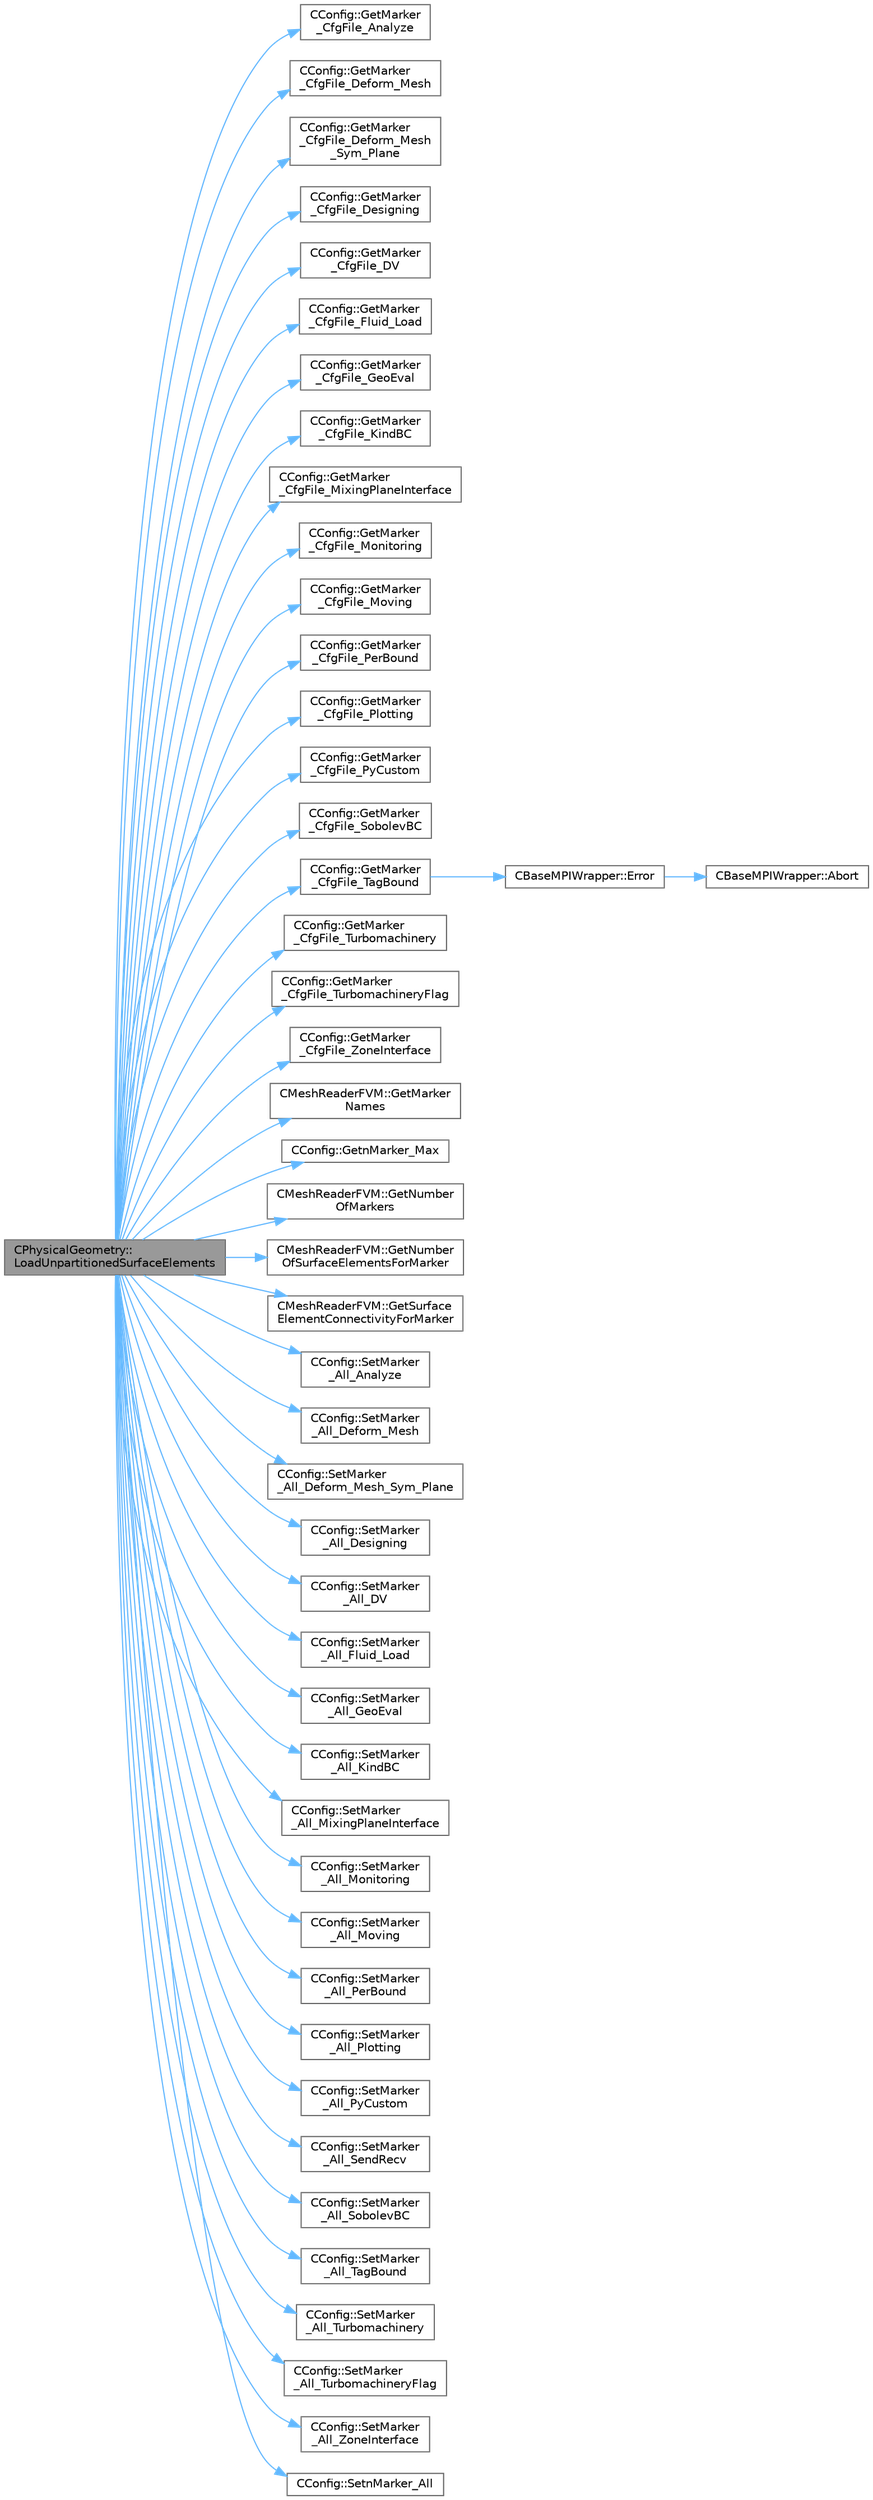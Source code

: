 digraph "CPhysicalGeometry::LoadUnpartitionedSurfaceElements"
{
 // LATEX_PDF_SIZE
  bgcolor="transparent";
  edge [fontname=Helvetica,fontsize=10,labelfontname=Helvetica,labelfontsize=10];
  node [fontname=Helvetica,fontsize=10,shape=box,height=0.2,width=0.4];
  rankdir="LR";
  Node1 [id="Node000001",label="CPhysicalGeometry::\lLoadUnpartitionedSurfaceElements",height=0.2,width=0.4,color="gray40", fillcolor="grey60", style="filled", fontcolor="black",tooltip="Loads the boundary elements (markers) from the mesh reader object into the primal element data struct..."];
  Node1 -> Node2 [id="edge1_Node000001_Node000002",color="steelblue1",style="solid",tooltip=" "];
  Node2 [id="Node000002",label="CConfig::GetMarker\l_CfgFile_Analyze",height=0.2,width=0.4,color="grey40", fillcolor="white", style="filled",URL="$classCConfig.html#a6748861eab683cf20cdadd3e330479f5",tooltip="Get the plotting information from the config definition for the marker val_marker."];
  Node1 -> Node3 [id="edge2_Node000001_Node000003",color="steelblue1",style="solid",tooltip=" "];
  Node3 [id="Node000003",label="CConfig::GetMarker\l_CfgFile_Deform_Mesh",height=0.2,width=0.4,color="grey40", fillcolor="white", style="filled",URL="$classCConfig.html#af5408ed0a61d707e94b1ebed595e7bf6",tooltip="Get the DEFORM_MESH information from the config definition for the marker val_marker."];
  Node1 -> Node4 [id="edge3_Node000001_Node000004",color="steelblue1",style="solid",tooltip=" "];
  Node4 [id="Node000004",label="CConfig::GetMarker\l_CfgFile_Deform_Mesh\l_Sym_Plane",height=0.2,width=0.4,color="grey40", fillcolor="white", style="filled",URL="$classCConfig.html#aad0c50badce6d754d5d5732c77414eff",tooltip="Get the DEFORM_MESH_SYM_PLANE information from the config definition for the marker val_marker."];
  Node1 -> Node5 [id="edge4_Node000001_Node000005",color="steelblue1",style="solid",tooltip=" "];
  Node5 [id="Node000005",label="CConfig::GetMarker\l_CfgFile_Designing",height=0.2,width=0.4,color="grey40", fillcolor="white", style="filled",URL="$classCConfig.html#aeb6041cfc75469b50c43565d2a8d3521",tooltip="Get the monitoring information from the config definition for the marker val_marker."];
  Node1 -> Node6 [id="edge5_Node000001_Node000006",color="steelblue1",style="solid",tooltip=" "];
  Node6 [id="Node000006",label="CConfig::GetMarker\l_CfgFile_DV",height=0.2,width=0.4,color="grey40", fillcolor="white", style="filled",URL="$classCConfig.html#aa05e706c3bc4e5b843a7b3b19ec69b87",tooltip="Get the DV information from the config definition for the marker val_marker."];
  Node1 -> Node7 [id="edge6_Node000001_Node000007",color="steelblue1",style="solid",tooltip=" "];
  Node7 [id="Node000007",label="CConfig::GetMarker\l_CfgFile_Fluid_Load",height=0.2,width=0.4,color="grey40", fillcolor="white", style="filled",URL="$classCConfig.html#a417c40860fce51a883cb801a7c31e64c",tooltip="Get the Fluid_Load information from the config definition for the marker val_marker."];
  Node1 -> Node8 [id="edge7_Node000001_Node000008",color="steelblue1",style="solid",tooltip=" "];
  Node8 [id="Node000008",label="CConfig::GetMarker\l_CfgFile_GeoEval",height=0.2,width=0.4,color="grey40", fillcolor="white", style="filled",URL="$classCConfig.html#a167c6fc738f73fe1e232d6a677bec94b",tooltip="Get the monitoring information from the config definition for the marker val_marker."];
  Node1 -> Node9 [id="edge8_Node000001_Node000009",color="steelblue1",style="solid",tooltip=" "];
  Node9 [id="Node000009",label="CConfig::GetMarker\l_CfgFile_KindBC",height=0.2,width=0.4,color="grey40", fillcolor="white", style="filled",URL="$classCConfig.html#ab4762ff7686306626fe0a501b19ebcef",tooltip="Get the boundary information (kind of boundary) in the config information of the marker val_marker."];
  Node1 -> Node10 [id="edge9_Node000001_Node000010",color="steelblue1",style="solid",tooltip=" "];
  Node10 [id="Node000010",label="CConfig::GetMarker\l_CfgFile_MixingPlaneInterface",height=0.2,width=0.4,color="grey40", fillcolor="white", style="filled",URL="$classCConfig.html#af4c05ec83492a60c09b6f00e8e96d8bf",tooltip="Get the MixingPlane interface information from the config definition for the marker val_marker."];
  Node1 -> Node11 [id="edge10_Node000001_Node000011",color="steelblue1",style="solid",tooltip=" "];
  Node11 [id="Node000011",label="CConfig::GetMarker\l_CfgFile_Monitoring",height=0.2,width=0.4,color="grey40", fillcolor="white", style="filled",URL="$classCConfig.html#aa12ef9975b7bf95fd1c1e406d945e2e9",tooltip="Get the monitoring information from the config definition for the marker val_marker."];
  Node1 -> Node12 [id="edge11_Node000001_Node000012",color="steelblue1",style="solid",tooltip=" "];
  Node12 [id="Node000012",label="CConfig::GetMarker\l_CfgFile_Moving",height=0.2,width=0.4,color="grey40", fillcolor="white", style="filled",URL="$classCConfig.html#afe71a4c7256b4e04f4ed8c5b159f3ec6",tooltip="Get the motion information from the config definition for the marker val_marker."];
  Node1 -> Node13 [id="edge12_Node000001_Node000013",color="steelblue1",style="solid",tooltip=" "];
  Node13 [id="Node000013",label="CConfig::GetMarker\l_CfgFile_PerBound",height=0.2,width=0.4,color="grey40", fillcolor="white", style="filled",URL="$classCConfig.html#a833b6c327850c211d62b09dbb752a040",tooltip="Get the periodic information from the config definition of the marker val_marker."];
  Node1 -> Node14 [id="edge13_Node000001_Node000014",color="steelblue1",style="solid",tooltip=" "];
  Node14 [id="Node000014",label="CConfig::GetMarker\l_CfgFile_Plotting",height=0.2,width=0.4,color="grey40", fillcolor="white", style="filled",URL="$classCConfig.html#a1a2154c605984c60ab62ed3de4c43bc5",tooltip="Get the plotting information from the config definition for the marker val_marker."];
  Node1 -> Node15 [id="edge14_Node000001_Node000015",color="steelblue1",style="solid",tooltip=" "];
  Node15 [id="Node000015",label="CConfig::GetMarker\l_CfgFile_PyCustom",height=0.2,width=0.4,color="grey40", fillcolor="white", style="filled",URL="$classCConfig.html#a89eb4a94fca96b7382173a1596e77dbb",tooltip="Get the Python customization information from the config definition for the marker val_marker."];
  Node1 -> Node16 [id="edge15_Node000001_Node000016",color="steelblue1",style="solid",tooltip=" "];
  Node16 [id="Node000016",label="CConfig::GetMarker\l_CfgFile_SobolevBC",height=0.2,width=0.4,color="grey40", fillcolor="white", style="filled",URL="$classCConfig.html#a5b49f7575f98898a9c6b63a629850d82",tooltip="Get the gradient boundary information from the config definition for the marker val_marker."];
  Node1 -> Node17 [id="edge16_Node000001_Node000017",color="steelblue1",style="solid",tooltip=" "];
  Node17 [id="Node000017",label="CConfig::GetMarker\l_CfgFile_TagBound",height=0.2,width=0.4,color="grey40", fillcolor="white", style="filled",URL="$classCConfig.html#a20d0e92829df77a109242ea791a32489",tooltip="Get the index in the config information of the marker val_marker."];
  Node17 -> Node18 [id="edge17_Node000017_Node000018",color="steelblue1",style="solid",tooltip=" "];
  Node18 [id="Node000018",label="CBaseMPIWrapper::Error",height=0.2,width=0.4,color="grey40", fillcolor="white", style="filled",URL="$classCBaseMPIWrapper.html#a04457c47629bda56704e6a8804833eeb",tooltip=" "];
  Node18 -> Node19 [id="edge18_Node000018_Node000019",color="steelblue1",style="solid",tooltip=" "];
  Node19 [id="Node000019",label="CBaseMPIWrapper::Abort",height=0.2,width=0.4,color="grey40", fillcolor="white", style="filled",URL="$classCBaseMPIWrapper.html#af7297d861dca86b45cf561b6ab642e8f",tooltip=" "];
  Node1 -> Node20 [id="edge19_Node000001_Node000020",color="steelblue1",style="solid",tooltip=" "];
  Node20 [id="Node000020",label="CConfig::GetMarker\l_CfgFile_Turbomachinery",height=0.2,width=0.4,color="grey40", fillcolor="white", style="filled",URL="$classCConfig.html#a0ba569e0b0ba7cd2b4c3a2344cc84028",tooltip="Get the TurboPerformance information from the config definition for the marker val_marker."];
  Node1 -> Node21 [id="edge20_Node000001_Node000021",color="steelblue1",style="solid",tooltip=" "];
  Node21 [id="Node000021",label="CConfig::GetMarker\l_CfgFile_TurbomachineryFlag",height=0.2,width=0.4,color="grey40", fillcolor="white", style="filled",URL="$classCConfig.html#ac60d64b0afab119fb24606e2060fa0f0",tooltip="Get the TurboPerformance flag information from the config definition for the marker val_marker."];
  Node1 -> Node22 [id="edge21_Node000001_Node000022",color="steelblue1",style="solid",tooltip=" "];
  Node22 [id="Node000022",label="CConfig::GetMarker\l_CfgFile_ZoneInterface",height=0.2,width=0.4,color="grey40", fillcolor="white", style="filled",URL="$classCConfig.html#a92e0142fc7070f1cb470949fcee01b6b",tooltip="Get the multi-physics interface information from the config definition for the marker val_marker."];
  Node1 -> Node23 [id="edge22_Node000001_Node000023",color="steelblue1",style="solid",tooltip=" "];
  Node23 [id="Node000023",label="CMeshReaderFVM::GetMarker\lNames",height=0.2,width=0.4,color="grey40", fillcolor="white", style="filled",URL="$classCMeshReaderFVM.html#a4c45baec62f8d68ec77480d67e340073",tooltip="Get the vector of string names for all markers in the mesh zone."];
  Node1 -> Node24 [id="edge23_Node000001_Node000024",color="steelblue1",style="solid",tooltip=" "];
  Node24 [id="Node000024",label="CConfig::GetnMarker_Max",height=0.2,width=0.4,color="grey40", fillcolor="white", style="filled",URL="$classCConfig.html#a561073e0d8337afb1ead2080499b11af",tooltip="Get the total number of boundary markers in the cfg plus the possible send/receive domains."];
  Node1 -> Node25 [id="edge24_Node000001_Node000025",color="steelblue1",style="solid",tooltip=" "];
  Node25 [id="Node000025",label="CMeshReaderFVM::GetNumber\lOfMarkers",height=0.2,width=0.4,color="grey40", fillcolor="white", style="filled",URL="$classCMeshReaderFVM.html#a858347534fa7b23bfaf1ef4dcfe29abb",tooltip="Get the total number of markers in the mesh zone."];
  Node1 -> Node26 [id="edge25_Node000001_Node000026",color="steelblue1",style="solid",tooltip=" "];
  Node26 [id="Node000026",label="CMeshReaderFVM::GetNumber\lOfSurfaceElementsForMarker",height=0.2,width=0.4,color="grey40", fillcolor="white", style="filled",URL="$classCMeshReaderFVM.html#af2c7417f7b8917ef4f943dc72d6a1fd4",tooltip="Get the number surface elements for the specified marker."];
  Node1 -> Node27 [id="edge26_Node000001_Node000027",color="steelblue1",style="solid",tooltip=" "];
  Node27 [id="Node000027",label="CMeshReaderFVM::GetSurface\lElementConnectivityForMarker",height=0.2,width=0.4,color="grey40", fillcolor="white", style="filled",URL="$classCMeshReaderFVM.html#a659cdf975d0cb3a3952984e613b9f2a3",tooltip="Get the surface element connectivity for the specified marker. Only the master node owns the surface ..."];
  Node1 -> Node28 [id="edge27_Node000001_Node000028",color="steelblue1",style="solid",tooltip=" "];
  Node28 [id="Node000028",label="CConfig::SetMarker\l_All_Analyze",height=0.2,width=0.4,color="grey40", fillcolor="white", style="filled",URL="$classCConfig.html#a822723d98435a7a1f06ba1b15c18efe0",tooltip="Set if a marker val_marker is going to be plot val_plotting (read from the config file)."];
  Node1 -> Node29 [id="edge28_Node000001_Node000029",color="steelblue1",style="solid",tooltip=" "];
  Node29 [id="Node000029",label="CConfig::SetMarker\l_All_Deform_Mesh",height=0.2,width=0.4,color="grey40", fillcolor="white", style="filled",URL="$classCConfig.html#a3a5bf87c7ce9a2c7bd9d607c2e9b15c6",tooltip="Set if a marker val_marker allows deformation at the boundary."];
  Node1 -> Node30 [id="edge29_Node000001_Node000030",color="steelblue1",style="solid",tooltip=" "];
  Node30 [id="Node000030",label="CConfig::SetMarker\l_All_Deform_Mesh_Sym_Plane",height=0.2,width=0.4,color="grey40", fillcolor="white", style="filled",URL="$classCConfig.html#a322c034d9f4ae25514bf0fc81c549620",tooltip="Set if a marker val_marker allows deformation at the boundary."];
  Node1 -> Node31 [id="edge30_Node000001_Node000031",color="steelblue1",style="solid",tooltip=" "];
  Node31 [id="Node000031",label="CConfig::SetMarker\l_All_Designing",height=0.2,width=0.4,color="grey40", fillcolor="white", style="filled",URL="$classCConfig.html#a411c5919b9c6621eaab590146d37d7d6",tooltip="Set if a marker val_marker is going to be designed val_designing (read from the config file)."];
  Node1 -> Node32 [id="edge31_Node000001_Node000032",color="steelblue1",style="solid",tooltip=" "];
  Node32 [id="Node000032",label="CConfig::SetMarker\l_All_DV",height=0.2,width=0.4,color="grey40", fillcolor="white", style="filled",URL="$classCConfig.html#add5748db493df55770d5c6314e1e7944",tooltip="Set if a marker val_marker is going to be affected by design variables val_moving (read from the conf..."];
  Node1 -> Node33 [id="edge32_Node000001_Node000033",color="steelblue1",style="solid",tooltip=" "];
  Node33 [id="Node000033",label="CConfig::SetMarker\l_All_Fluid_Load",height=0.2,width=0.4,color="grey40", fillcolor="white", style="filled",URL="$classCConfig.html#af16bf606ba15d97ce4301c945fe13ab4",tooltip="Set if a in marker val_marker the flow load will be computed/employed."];
  Node1 -> Node34 [id="edge33_Node000001_Node000034",color="steelblue1",style="solid",tooltip=" "];
  Node34 [id="Node000034",label="CConfig::SetMarker\l_All_GeoEval",height=0.2,width=0.4,color="grey40", fillcolor="white", style="filled",URL="$classCConfig.html#a87f1907945fe6d30767c6d303f0224b6",tooltip="Set if a marker val_marker is going to be monitored val_monitoring (read from the config file)."];
  Node1 -> Node35 [id="edge34_Node000001_Node000035",color="steelblue1",style="solid",tooltip=" "];
  Node35 [id="Node000035",label="CConfig::SetMarker\l_All_KindBC",height=0.2,width=0.4,color="grey40", fillcolor="white", style="filled",URL="$classCConfig.html#adc22b84484d1022a385516b5e4e050fa",tooltip="Set the value of the boundary val_boundary (read from the config file) for the marker val_marker."];
  Node1 -> Node36 [id="edge35_Node000001_Node000036",color="steelblue1",style="solid",tooltip=" "];
  Node36 [id="Node000036",label="CConfig::SetMarker\l_All_MixingPlaneInterface",height=0.2,width=0.4,color="grey40", fillcolor="white", style="filled",URL="$classCConfig.html#afa2c1c9dc12c6153d73253fd5a5e1985",tooltip="Set if a marker val_marker is part of the MixingPlane interface (read from the config file)."];
  Node1 -> Node37 [id="edge36_Node000001_Node000037",color="steelblue1",style="solid",tooltip=" "];
  Node37 [id="Node000037",label="CConfig::SetMarker\l_All_Monitoring",height=0.2,width=0.4,color="grey40", fillcolor="white", style="filled",URL="$classCConfig.html#a9f35c49ae9572ef1a5e876a5a454a7db",tooltip="Set if a marker val_marker is going to be monitored val_monitoring (read from the config file)."];
  Node1 -> Node38 [id="edge37_Node000001_Node000038",color="steelblue1",style="solid",tooltip=" "];
  Node38 [id="Node000038",label="CConfig::SetMarker\l_All_Moving",height=0.2,width=0.4,color="grey40", fillcolor="white", style="filled",URL="$classCConfig.html#a6604be6fc00566573e86ebe274761e2a",tooltip="Set if a marker val_marker is going to be moved val_moving (read from the config file)."];
  Node1 -> Node39 [id="edge38_Node000001_Node000039",color="steelblue1",style="solid",tooltip=" "];
  Node39 [id="Node000039",label="CConfig::SetMarker\l_All_PerBound",height=0.2,width=0.4,color="grey40", fillcolor="white", style="filled",URL="$classCConfig.html#acdf40baa7780a76587428c3f3dc88e52",tooltip="Set if a marker val_marker is going to be periodic val_perbound (read from the config file)."];
  Node1 -> Node40 [id="edge39_Node000001_Node000040",color="steelblue1",style="solid",tooltip=" "];
  Node40 [id="Node000040",label="CConfig::SetMarker\l_All_Plotting",height=0.2,width=0.4,color="grey40", fillcolor="white", style="filled",URL="$classCConfig.html#ae8dfb92c7884c801e54b70511e208544",tooltip="Set if a marker val_marker is going to be plot val_plotting (read from the config file)."];
  Node1 -> Node41 [id="edge40_Node000001_Node000041",color="steelblue1",style="solid",tooltip=" "];
  Node41 [id="Node000041",label="CConfig::SetMarker\l_All_PyCustom",height=0.2,width=0.4,color="grey40", fillcolor="white", style="filled",URL="$classCConfig.html#a6b9d36431683d3510c26a88c3e884a0b",tooltip="Set if a marker val_marker is going to be customized in Python val_PyCustom (read from the config fil..."];
  Node1 -> Node42 [id="edge41_Node000001_Node000042",color="steelblue1",style="solid",tooltip=" "];
  Node42 [id="Node000042",label="CConfig::SetMarker\l_All_SendRecv",height=0.2,width=0.4,color="grey40", fillcolor="white", style="filled",URL="$classCConfig.html#a82bd1f76cf9574ecfc48c44bef277cd5",tooltip="Set if a marker val_marker is going to be sent or receive val_index from another domain."];
  Node1 -> Node43 [id="edge42_Node000001_Node000043",color="steelblue1",style="solid",tooltip=" "];
  Node43 [id="Node000043",label="CConfig::SetMarker\l_All_SobolevBC",height=0.2,width=0.4,color="grey40", fillcolor="white", style="filled",URL="$classCConfig.html#ab9cb721e4ef9a7ba14ecd59a45550017",tooltip="Set if a marker how val_marker is going to be applied in gradient treatment."];
  Node1 -> Node44 [id="edge43_Node000001_Node000044",color="steelblue1",style="solid",tooltip=" "];
  Node44 [id="Node000044",label="CConfig::SetMarker\l_All_TagBound",height=0.2,width=0.4,color="grey40", fillcolor="white", style="filled",URL="$classCConfig.html#a3d64a9bbafa5f87e2559f34cc297a9c4",tooltip="Set the value of the index val_index (read from the geometry file) for the marker val_marker."];
  Node1 -> Node45 [id="edge44_Node000001_Node000045",color="steelblue1",style="solid",tooltip=" "];
  Node45 [id="Node000045",label="CConfig::SetMarker\l_All_Turbomachinery",height=0.2,width=0.4,color="grey40", fillcolor="white", style="filled",URL="$classCConfig.html#a39ae756fea2b3b925ab091b206bbc600",tooltip="Set if a marker val_marker is part of the Turbomachinery (read from the config file)."];
  Node1 -> Node46 [id="edge45_Node000001_Node000046",color="steelblue1",style="solid",tooltip=" "];
  Node46 [id="Node000046",label="CConfig::SetMarker\l_All_TurbomachineryFlag",height=0.2,width=0.4,color="grey40", fillcolor="white", style="filled",URL="$classCConfig.html#a1aa8556ef5cb28435df7a66bf510d91b",tooltip="Set a flag to the marker val_marker part of the Turbomachinery (read from the config file)."];
  Node1 -> Node47 [id="edge46_Node000001_Node000047",color="steelblue1",style="solid",tooltip=" "];
  Node47 [id="Node000047",label="CConfig::SetMarker\l_All_ZoneInterface",height=0.2,width=0.4,color="grey40", fillcolor="white", style="filled",URL="$classCConfig.html#a5c017ee959c51d599a0edd01d17adeab",tooltip="Set if a marker val_marker is part of the FSI interface val_plotting (read from the config file)."];
  Node1 -> Node48 [id="edge47_Node000001_Node000048",color="steelblue1",style="solid",tooltip=" "];
  Node48 [id="Node000048",label="CConfig::SetnMarker_All",height=0.2,width=0.4,color="grey40", fillcolor="white", style="filled",URL="$classCConfig.html#a0a0f6d6594b4654ca7389ef89fca47cb",tooltip="Stores the number of marker in the simulation."];
}
